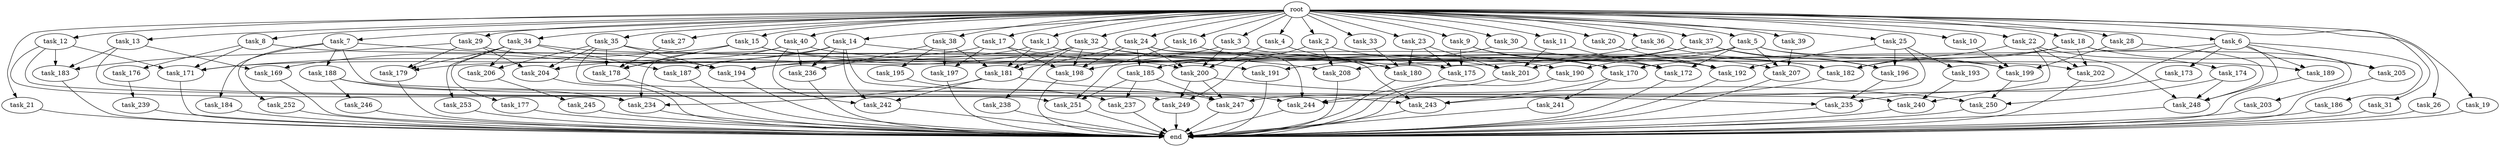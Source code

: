digraph G {
  root [size="0.000000"];
  task_11 [size="1024.000000"];
  task_234 [size="1666447310848.000000"];
  task_239 [size="77309411328.000000"];
  task_185 [size="558345748480.000000"];
  task_2 [size="1024.000000"];
  task_34 [size="1024.000000"];
  task_21 [size="1024.000000"];
  task_193 [size="309237645312.000000"];
  task_23 [size="1024.000000"];
  task_35 [size="1024.000000"];
  task_1 [size="1024.000000"];
  task_33 [size="1024.000000"];
  task_176 [size="137438953472.000000"];
  task_14 [size="1024.000000"];
  task_206 [size="1099511627776.000000"];
  task_178 [size="1168231104512.000000"];
  task_3 [size="1024.000000"];
  task_249 [size="996432412672.000000"];
  task_236 [size="146028888064.000000"];
  task_196 [size="893353197568.000000"];
  task_187 [size="627065225216.000000"];
  task_203 [size="309237645312.000000"];
  task_28 [size="1024.000000"];
  task_201 [size="1735166787584.000000"];
  task_173 [size="695784701952.000000"];
  task_22 [size="1024.000000"];
  task_5 [size="1024.000000"];
  task_30 [size="1024.000000"];
  task_179 [size="1314259992576.000000"];
  task_242 [size="807453851648.000000"];
  end [size="0.000000"];
  task_183 [size="601295421440.000000"];
  task_9 [size="1024.000000"];
  task_244 [size="1726576852992.000000"];
  task_250 [size="309237645312.000000"];
  task_27 [size="1024.000000"];
  task_238 [size="137438953472.000000"];
  task_195 [size="34359738368.000000"];
  task_20 [size="1024.000000"];
  task_182 [size="695784701952.000000"];
  task_199 [size="180388626432.000000"];
  task_37 [size="1024.000000"];
  task_245 [size="34359738368.000000"];
  task_194 [size="1494648619008.000000"];
  task_169 [size="386547056640.000000"];
  task_247 [size="1838246002688.000000"];
  task_198 [size="1245540515840.000000"];
  task_252 [size="695784701952.000000"];
  task_40 [size="1024.000000"];
  task_246 [size="858993459200.000000"];
  task_186 [size="695784701952.000000"];
  task_172 [size="910533066752.000000"];
  task_200 [size="1417339207680.000000"];
  task_251 [size="601295421440.000000"];
  task_205 [size="1005022347264.000000"];
  task_175 [size="1211180777472.000000"];
  task_202 [size="1073741824000.000000"];
  task_8 [size="1024.000000"];
  task_191 [size="68719476736.000000"];
  task_188 [size="695784701952.000000"];
  task_24 [size="1024.000000"];
  task_31 [size="1024.000000"];
  task_12 [size="1024.000000"];
  task_32 [size="1024.000000"];
  task_189 [size="910533066752.000000"];
  task_171 [size="670014898176.000000"];
  task_243 [size="2113123909632.000000"];
  task_10 [size="1024.000000"];
  task_29 [size="1024.000000"];
  task_241 [size="858993459200.000000"];
  task_204 [size="901943132160.000000"];
  task_208 [size="936302870528.000000"];
  task_192 [size="1829656068096.000000"];
  task_4 [size="1024.000000"];
  task_13 [size="1024.000000"];
  task_36 [size="1024.000000"];
  task_170 [size="1382979469312.000000"];
  task_235 [size="1408749273088.000000"];
  task_16 [size="1024.000000"];
  task_181 [size="858993459200.000000"];
  task_15 [size="1024.000000"];
  task_39 [size="1024.000000"];
  task_174 [size="214748364800.000000"];
  task_253 [size="549755813888.000000"];
  task_248 [size="979252543488.000000"];
  task_18 [size="1024.000000"];
  task_26 [size="1024.000000"];
  task_180 [size="2465311227904.000000"];
  task_25 [size="1024.000000"];
  task_19 [size="1024.000000"];
  task_207 [size="326417514496.000000"];
  task_197 [size="455266533376.000000"];
  task_38 [size="1024.000000"];
  task_184 [size="695784701952.000000"];
  task_17 [size="1024.000000"];
  task_190 [size="352187318272.000000"];
  task_237 [size="858993459200.000000"];
  task_240 [size="841813590016.000000"];
  task_6 [size="1024.000000"];
  task_7 [size="1024.000000"];
  task_177 [size="549755813888.000000"];

  root -> task_11 [size="1.000000"];
  root -> task_28 [size="1.000000"];
  root -> task_10 [size="1.000000"];
  root -> task_20 [size="1.000000"];
  root -> task_2 [size="1.000000"];
  root -> task_4 [size="1.000000"];
  root -> task_13 [size="1.000000"];
  root -> task_39 [size="1.000000"];
  root -> task_21 [size="1.000000"];
  root -> task_40 [size="1.000000"];
  root -> task_16 [size="1.000000"];
  root -> task_22 [size="1.000000"];
  root -> task_15 [size="1.000000"];
  root -> task_36 [size="1.000000"];
  root -> task_33 [size="1.000000"];
  root -> task_1 [size="1.000000"];
  root -> task_5 [size="1.000000"];
  root -> task_14 [size="1.000000"];
  root -> task_18 [size="1.000000"];
  root -> task_26 [size="1.000000"];
  root -> task_6 [size="1.000000"];
  root -> task_25 [size="1.000000"];
  root -> task_24 [size="1.000000"];
  root -> task_9 [size="1.000000"];
  root -> task_23 [size="1.000000"];
  root -> task_3 [size="1.000000"];
  root -> task_19 [size="1.000000"];
  root -> task_27 [size="1.000000"];
  root -> task_35 [size="1.000000"];
  root -> task_38 [size="1.000000"];
  root -> task_17 [size="1.000000"];
  root -> task_31 [size="1.000000"];
  root -> task_12 [size="1.000000"];
  root -> task_32 [size="1.000000"];
  root -> task_34 [size="1.000000"];
  root -> task_37 [size="1.000000"];
  root -> task_30 [size="1.000000"];
  root -> task_8 [size="1.000000"];
  root -> task_7 [size="1.000000"];
  root -> task_29 [size="1.000000"];
  task_11 -> task_172 [size="411041792.000000"];
  task_11 -> task_201 [size="411041792.000000"];
  task_234 -> end [size="1.000000"];
  task_239 -> end [size="1.000000"];
  task_185 -> task_251 [size="301989888.000000"];
  task_185 -> task_247 [size="301989888.000000"];
  task_185 -> task_237 [size="301989888.000000"];
  task_2 -> task_249 [size="536870912.000000"];
  task_2 -> task_208 [size="536870912.000000"];
  task_2 -> task_170 [size="536870912.000000"];
  task_34 -> task_179 [size="536870912.000000"];
  task_34 -> task_206 [size="536870912.000000"];
  task_34 -> task_200 [size="536870912.000000"];
  task_34 -> task_187 [size="536870912.000000"];
  task_34 -> task_253 [size="536870912.000000"];
  task_34 -> task_177 [size="536870912.000000"];
  task_21 -> end [size="1.000000"];
  task_193 -> task_240 [size="536870912.000000"];
  task_23 -> task_175 [size="838860800.000000"];
  task_23 -> task_180 [size="838860800.000000"];
  task_23 -> task_201 [size="838860800.000000"];
  task_35 -> task_235 [size="536870912.000000"];
  task_35 -> task_204 [size="536870912.000000"];
  task_35 -> task_206 [size="536870912.000000"];
  task_35 -> task_178 [size="536870912.000000"];
  task_35 -> task_192 [size="536870912.000000"];
  task_35 -> task_194 [size="536870912.000000"];
  task_1 -> task_179 [size="536870912.000000"];
  task_1 -> task_181 [size="536870912.000000"];
  task_1 -> task_202 [size="536870912.000000"];
  task_33 -> task_180 [size="679477248.000000"];
  task_176 -> task_239 [size="75497472.000000"];
  task_14 -> task_242 [size="75497472.000000"];
  task_14 -> task_208 [size="75497472.000000"];
  task_14 -> task_240 [size="75497472.000000"];
  task_14 -> task_169 [size="75497472.000000"];
  task_14 -> task_187 [size="75497472.000000"];
  task_14 -> task_236 [size="75497472.000000"];
  task_206 -> task_245 [size="33554432.000000"];
  task_178 -> end [size="1.000000"];
  task_3 -> task_199 [size="33554432.000000"];
  task_3 -> task_194 [size="33554432.000000"];
  task_3 -> task_200 [size="33554432.000000"];
  task_249 -> end [size="1.000000"];
  task_236 -> end [size="1.000000"];
  task_196 -> task_235 [size="536870912.000000"];
  task_187 -> end [size="1.000000"];
  task_203 -> end [size="1.000000"];
  task_28 -> task_199 [size="33554432.000000"];
  task_28 -> task_248 [size="33554432.000000"];
  task_201 -> end [size="1.000000"];
  task_173 -> task_235 [size="301989888.000000"];
  task_22 -> task_182 [size="209715200.000000"];
  task_22 -> task_202 [size="209715200.000000"];
  task_22 -> task_174 [size="209715200.000000"];
  task_22 -> task_240 [size="209715200.000000"];
  task_5 -> task_194 [size="209715200.000000"];
  task_5 -> task_189 [size="209715200.000000"];
  task_5 -> task_172 [size="209715200.000000"];
  task_5 -> task_207 [size="209715200.000000"];
  task_5 -> task_190 [size="209715200.000000"];
  task_5 -> task_248 [size="209715200.000000"];
  task_30 -> task_185 [size="411041792.000000"];
  task_30 -> task_192 [size="411041792.000000"];
  task_179 -> end [size="1.000000"];
  task_242 -> end [size="1.000000"];
  task_183 -> end [size="1.000000"];
  task_9 -> task_172 [size="134217728.000000"];
  task_9 -> task_175 [size="134217728.000000"];
  task_9 -> task_170 [size="134217728.000000"];
  task_244 -> end [size="1.000000"];
  task_250 -> end [size="1.000000"];
  task_27 -> task_178 [size="536870912.000000"];
  task_238 -> end [size="1.000000"];
  task_195 -> task_237 [size="536870912.000000"];
  task_20 -> task_192 [size="536870912.000000"];
  task_182 -> task_243 [size="411041792.000000"];
  task_199 -> task_250 [size="134217728.000000"];
  task_37 -> task_191 [size="33554432.000000"];
  task_37 -> task_196 [size="33554432.000000"];
  task_37 -> task_199 [size="33554432.000000"];
  task_37 -> task_201 [size="33554432.000000"];
  task_245 -> end [size="1.000000"];
  task_194 -> end [size="1.000000"];
  task_169 -> end [size="1.000000"];
  task_247 -> end [size="1.000000"];
  task_198 -> end [size="1.000000"];
  task_252 -> end [size="1.000000"];
  task_40 -> task_242 [size="33554432.000000"];
  task_40 -> task_207 [size="33554432.000000"];
  task_40 -> task_234 [size="33554432.000000"];
  task_40 -> task_178 [size="33554432.000000"];
  task_40 -> task_236 [size="33554432.000000"];
  task_246 -> end [size="1.000000"];
  task_186 -> end [size="1.000000"];
  task_172 -> end [size="1.000000"];
  task_200 -> task_250 [size="134217728.000000"];
  task_200 -> task_247 [size="134217728.000000"];
  task_200 -> task_249 [size="134217728.000000"];
  task_251 -> end [size="1.000000"];
  task_205 -> end [size="1.000000"];
  task_175 -> task_244 [size="411041792.000000"];
  task_202 -> end [size="1.000000"];
  task_8 -> task_172 [size="134217728.000000"];
  task_8 -> task_171 [size="134217728.000000"];
  task_8 -> task_176 [size="134217728.000000"];
  task_191 -> end [size="1.000000"];
  task_188 -> task_244 [size="838860800.000000"];
  task_188 -> task_234 [size="838860800.000000"];
  task_188 -> task_246 [size="838860800.000000"];
  task_24 -> task_244 [size="134217728.000000"];
  task_24 -> task_181 [size="134217728.000000"];
  task_24 -> task_185 [size="134217728.000000"];
  task_24 -> task_200 [size="134217728.000000"];
  task_24 -> task_243 [size="134217728.000000"];
  task_24 -> task_198 [size="134217728.000000"];
  task_31 -> end [size="1.000000"];
  task_12 -> task_251 [size="75497472.000000"];
  task_12 -> task_171 [size="75497472.000000"];
  task_12 -> task_183 [size="75497472.000000"];
  task_12 -> task_234 [size="75497472.000000"];
  task_32 -> task_181 [size="134217728.000000"];
  task_32 -> task_204 [size="134217728.000000"];
  task_32 -> task_190 [size="134217728.000000"];
  task_32 -> task_198 [size="134217728.000000"];
  task_32 -> task_182 [size="134217728.000000"];
  task_32 -> task_238 [size="134217728.000000"];
  task_189 -> end [size="1.000000"];
  task_171 -> end [size="1.000000"];
  task_243 -> end [size="1.000000"];
  task_10 -> task_199 [size="75497472.000000"];
  task_29 -> task_179 [size="209715200.000000"];
  task_29 -> task_175 [size="209715200.000000"];
  task_29 -> task_204 [size="209715200.000000"];
  task_29 -> task_183 [size="209715200.000000"];
  task_241 -> end [size="1.000000"];
  task_204 -> end [size="1.000000"];
  task_208 -> end [size="1.000000"];
  task_192 -> end [size="1.000000"];
  task_4 -> task_180 [size="679477248.000000"];
  task_4 -> task_200 [size="679477248.000000"];
  task_13 -> task_183 [size="301989888.000000"];
  task_13 -> task_169 [size="301989888.000000"];
  task_13 -> task_249 [size="301989888.000000"];
  task_36 -> task_196 [size="536870912.000000"];
  task_36 -> task_198 [size="536870912.000000"];
  task_170 -> task_241 [size="838860800.000000"];
  task_170 -> task_243 [size="838860800.000000"];
  task_235 -> end [size="1.000000"];
  task_16 -> task_251 [size="209715200.000000"];
  task_16 -> task_180 [size="209715200.000000"];
  task_181 -> task_242 [size="679477248.000000"];
  task_181 -> task_234 [size="679477248.000000"];
  task_181 -> task_247 [size="679477248.000000"];
  task_15 -> task_191 [size="33554432.000000"];
  task_15 -> task_171 [size="33554432.000000"];
  task_15 -> task_178 [size="33554432.000000"];
  task_15 -> task_182 [size="33554432.000000"];
  task_39 -> task_207 [size="75497472.000000"];
  task_174 -> task_250 [size="33554432.000000"];
  task_174 -> task_248 [size="33554432.000000"];
  task_253 -> end [size="1.000000"];
  task_248 -> end [size="1.000000"];
  task_18 -> task_205 [size="301989888.000000"];
  task_18 -> task_203 [size="301989888.000000"];
  task_18 -> task_202 [size="301989888.000000"];
  task_18 -> task_208 [size="301989888.000000"];
  task_18 -> task_182 [size="301989888.000000"];
  task_26 -> end [size="1.000000"];
  task_180 -> end [size="1.000000"];
  task_25 -> task_193 [size="301989888.000000"];
  task_25 -> task_196 [size="301989888.000000"];
  task_25 -> task_192 [size="301989888.000000"];
  task_25 -> task_244 [size="301989888.000000"];
  task_19 -> end [size="1.000000"];
  task_207 -> end [size="1.000000"];
  task_197 -> end [size="1.000000"];
  task_38 -> task_181 [size="33554432.000000"];
  task_38 -> task_195 [size="33554432.000000"];
  task_38 -> task_197 [size="33554432.000000"];
  task_38 -> task_236 [size="33554432.000000"];
  task_184 -> end [size="1.000000"];
  task_17 -> task_171 [size="411041792.000000"];
  task_17 -> task_198 [size="411041792.000000"];
  task_17 -> task_197 [size="411041792.000000"];
  task_17 -> task_201 [size="411041792.000000"];
  task_190 -> end [size="1.000000"];
  task_237 -> end [size="1.000000"];
  task_240 -> end [size="1.000000"];
  task_6 -> task_186 [size="679477248.000000"];
  task_6 -> task_173 [size="679477248.000000"];
  task_6 -> task_247 [size="679477248.000000"];
  task_6 -> task_189 [size="679477248.000000"];
  task_6 -> task_205 [size="679477248.000000"];
  task_6 -> task_170 [size="679477248.000000"];
  task_6 -> task_248 [size="679477248.000000"];
  task_7 -> task_243 [size="679477248.000000"];
  task_7 -> task_188 [size="679477248.000000"];
  task_7 -> task_194 [size="679477248.000000"];
  task_7 -> task_252 [size="679477248.000000"];
  task_7 -> task_184 [size="679477248.000000"];
  task_177 -> end [size="1.000000"];
}

